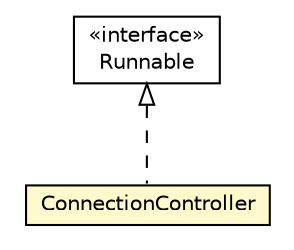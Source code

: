#!/usr/local/bin/dot
#
# Class diagram 
# Generated by UMLGraph version 5.1 (http://www.umlgraph.org/)
#

digraph G {
	edge [fontname="Helvetica",fontsize=10,labelfontname="Helvetica",labelfontsize=10];
	node [fontname="Helvetica",fontsize=10,shape=plaintext];
	nodesep=0.25;
	ranksep=0.5;
	// edu.proz.checkers.client.infrastructure.ConnectionController
	c1685 [label=<<table title="edu.proz.checkers.client.infrastructure.ConnectionController" border="0" cellborder="1" cellspacing="0" cellpadding="2" port="p" bgcolor="lemonChiffon" href="./ConnectionController.html">
		<tr><td><table border="0" cellspacing="0" cellpadding="1">
<tr><td align="center" balign="center"> ConnectionController </td></tr>
		</table></td></tr>
		</table>>, fontname="Helvetica", fontcolor="black", fontsize=10.0];
	//edu.proz.checkers.client.infrastructure.ConnectionController implements java.lang.Runnable
	c1714:p -> c1685:p [dir=back,arrowtail=empty,style=dashed];
	// java.lang.Runnable
	c1714 [label=<<table title="java.lang.Runnable" border="0" cellborder="1" cellspacing="0" cellpadding="2" port="p" href="http://java.sun.com/j2se/1.4.2/docs/api/java/lang/Runnable.html">
		<tr><td><table border="0" cellspacing="0" cellpadding="1">
<tr><td align="center" balign="center"> &#171;interface&#187; </td></tr>
<tr><td align="center" balign="center"> Runnable </td></tr>
		</table></td></tr>
		</table>>, fontname="Helvetica", fontcolor="black", fontsize=10.0];
}

